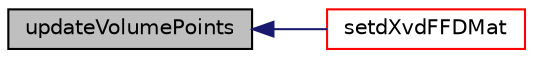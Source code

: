digraph "updateVolumePoints"
{
  bgcolor="transparent";
  edge [fontname="Helvetica",fontsize="10",labelfontname="Helvetica",labelfontsize="10"];
  node [fontname="Helvetica",fontsize="10",shape=record];
  rankdir="LR";
  Node91 [label="updateVolumePoints",height=0.2,width=0.4,color="black", fillcolor="grey75", style="filled", fontcolor="black"];
  Node91 -> Node92 [dir="back",color="midnightblue",fontsize="10",style="solid",fontname="Helvetica"];
  Node92 [label="setdXvdFFDMat",height=0.2,width=0.4,color="red",URL="$classdafoam_1_1pyDAFoam_1_1PYDAFOAM.html#a68f7c03d00f03013c856d57d9e6f207e"];
}
